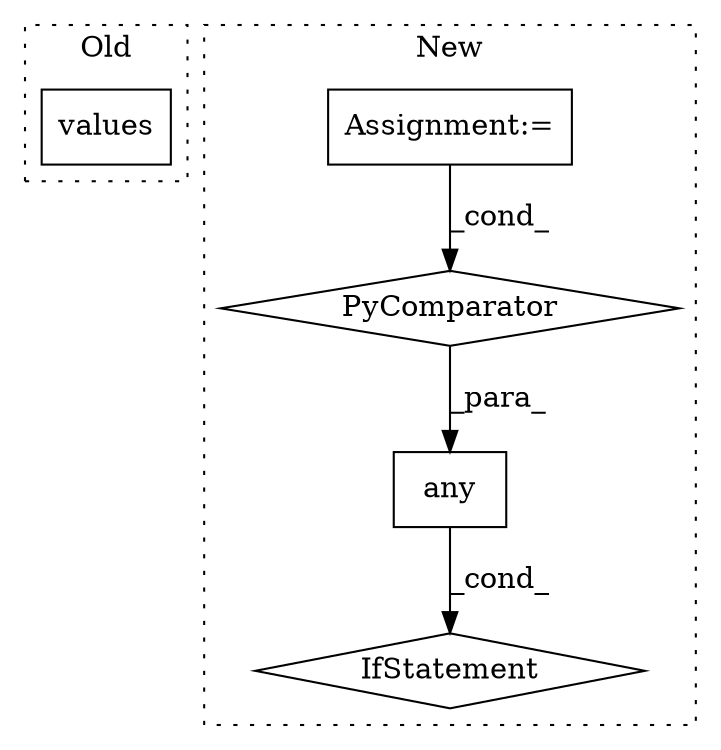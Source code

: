 digraph G {
subgraph cluster0 {
1 [label="values" a="32" s="54653" l="8" shape="box"];
label = "Old";
style="dotted";
}
subgraph cluster1 {
2 [label="any" a="32" s="54653,54797" l="15,-5" shape="box"];
3 [label="IfStatement" a="25" s="54649,54792" l="4,2" shape="diamond"];
4 [label="PyComparator" a="113" s="54754" l="35" shape="diamond"];
5 [label="Assignment:=" a="7" s="54754" l="35" shape="box"];
label = "New";
style="dotted";
}
2 -> 3 [label="_cond_"];
4 -> 2 [label="_para_"];
5 -> 4 [label="_cond_"];
}